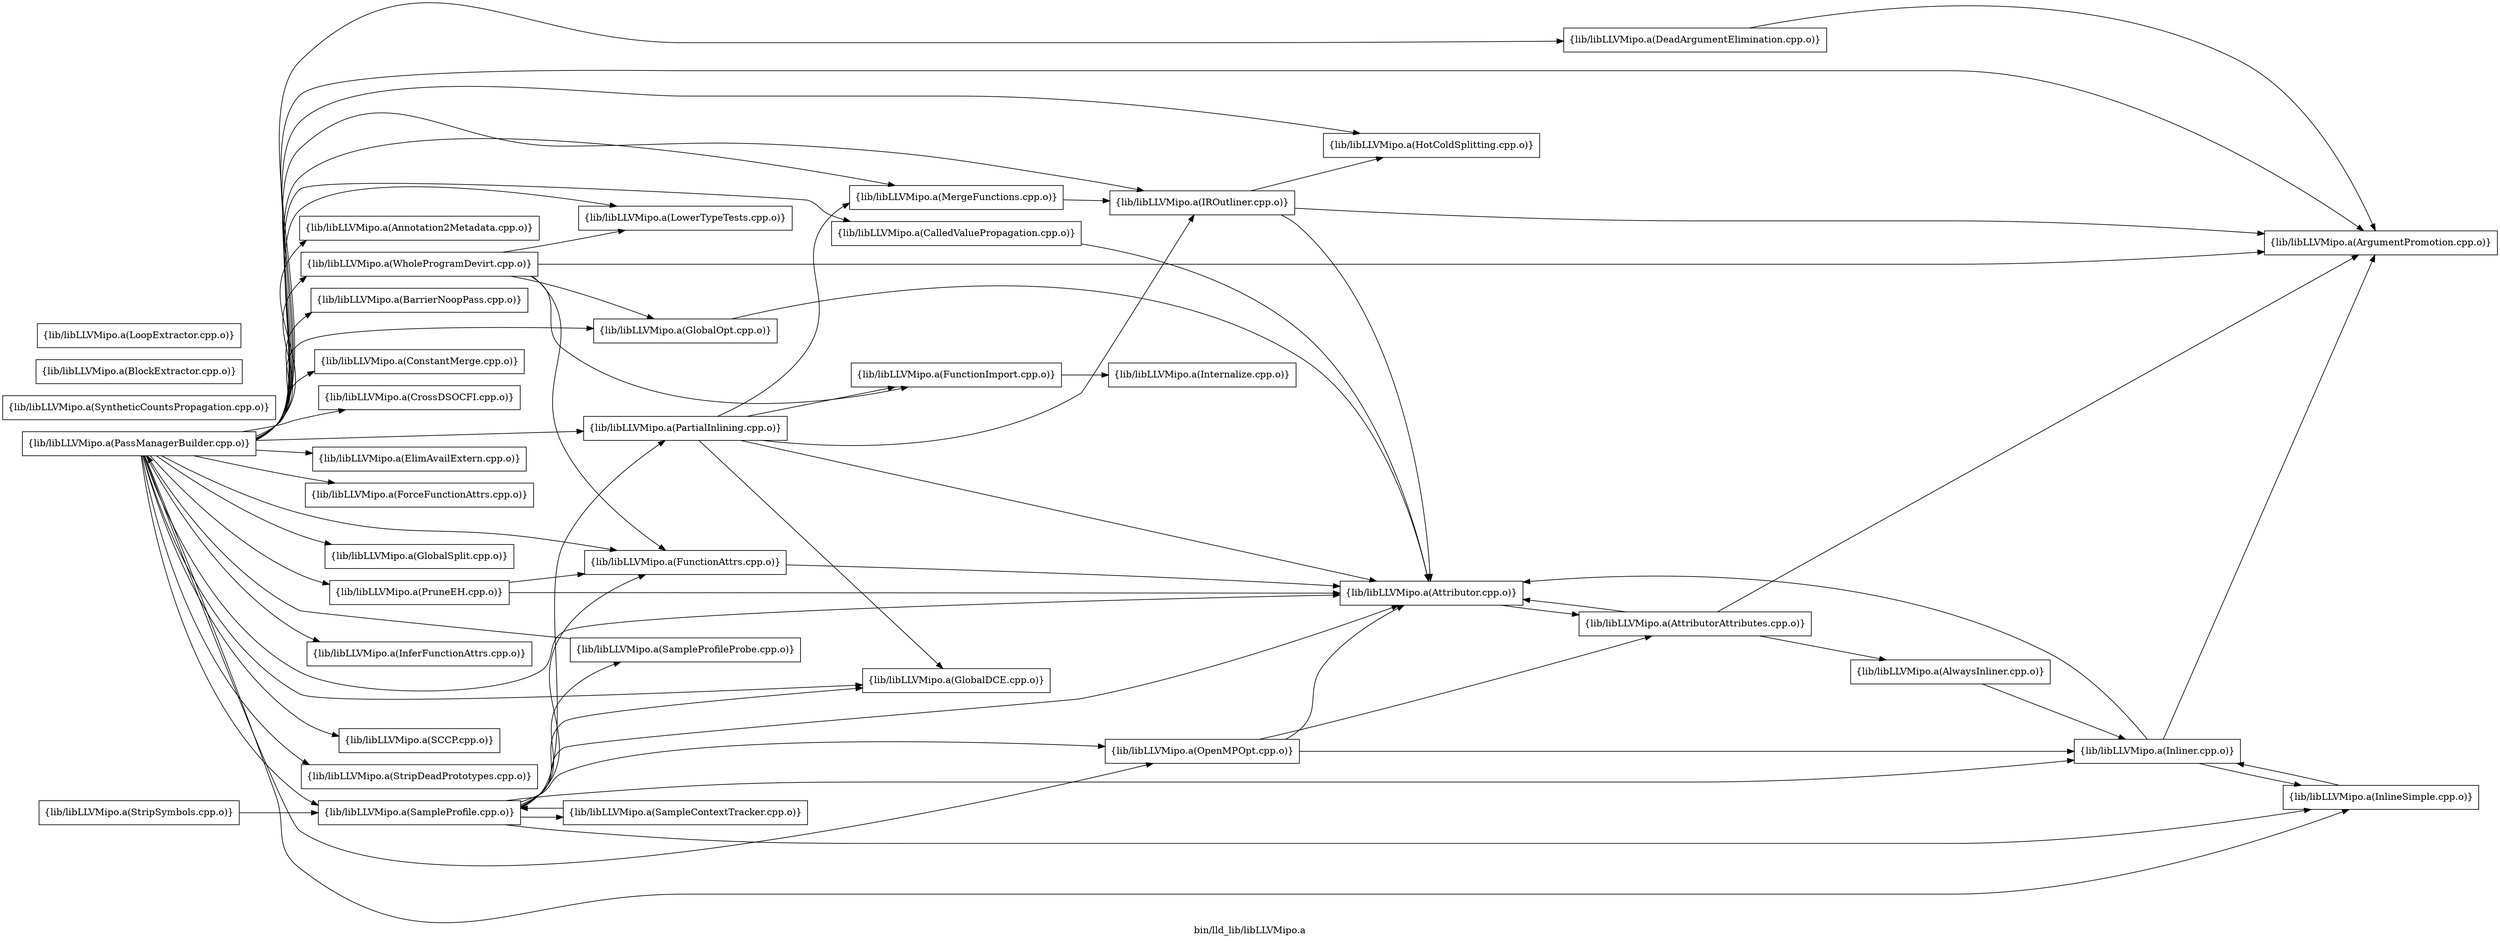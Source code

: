 digraph "bin/lld_lib/libLLVMipo.a" {
	label="bin/lld_lib/libLLVMipo.a";
	rankdir=LR;
	{ rank=same; Node0x561a2e694278;  }

	Node0x561a2e694278 [shape=record,shape=box,group=0,label="{lib/libLLVMipo.a(FunctionImport.cpp.o)}"];
	Node0x561a2e694278 -> Node0x561a2e6805e8;
	Node0x561a2e69c248 [shape=record,shape=box,group=0,label="{lib/libLLVMipo.a(WholeProgramDevirt.cpp.o)}"];
	Node0x561a2e69c248 -> Node0x561a2e68bdf8;
	Node0x561a2e69c248 -> Node0x561a2e693aa8;
	Node0x561a2e69c248 -> Node0x561a2e694278;
	Node0x561a2e69c248 -> Node0x561a2e692978;
	Node0x561a2e69c248 -> Node0x561a2e680098;
	Node0x561a2e690d58 [shape=record,shape=box,group=0,label="{lib/libLLVMipo.a(InlineSimple.cpp.o)}"];
	Node0x561a2e690d58 -> Node0x561a2e679888;
	Node0x561a2e67dbb8 [shape=record,shape=box,group=0,label="{lib/libLLVMipo.a(PassManagerBuilder.cpp.o)}"];
	Node0x561a2e67dbb8 -> Node0x561a2e68b678;
	Node0x561a2e67dbb8 -> Node0x561a2e68bdf8;
	Node0x561a2e67dbb8 -> Node0x561a2e682578;
	Node0x561a2e67dbb8 -> Node0x561a2e6833d8;
	Node0x561a2e67dbb8 -> Node0x561a2e684148;
	Node0x561a2e67dbb8 -> Node0x561a2e684468;
	Node0x561a2e67dbb8 -> Node0x561a2e6851d8;
	Node0x561a2e67dbb8 -> Node0x561a2e685458;
	Node0x561a2e67dbb8 -> Node0x561a2e6953a8;
	Node0x561a2e67dbb8 -> Node0x561a2e694688;
	Node0x561a2e67dbb8 -> Node0x561a2e693aa8;
	Node0x561a2e67dbb8 -> Node0x561a2e6935f8;
	Node0x561a2e67dbb8 -> Node0x561a2e692978;
	Node0x561a2e67dbb8 -> Node0x561a2e691cf8;
	Node0x561a2e67dbb8 -> Node0x561a2e692428;
	Node0x561a2e67dbb8 -> Node0x561a2e691348;
	Node0x561a2e67dbb8 -> Node0x561a2e690b78;
	Node0x561a2e67dbb8 -> Node0x561a2e690d58;
	Node0x561a2e67dbb8 -> Node0x561a2e680098;
	Node0x561a2e67dbb8 -> Node0x561a2e681ad8;
	Node0x561a2e67dbb8 -> Node0x561a2e681d08;
	Node0x561a2e67dbb8 -> Node0x561a2e681628;
	Node0x561a2e67dbb8 -> Node0x561a2e67d578;
	Node0x561a2e67dbb8 -> Node0x561a2e67d848;
	Node0x561a2e67dbb8 -> Node0x561a2e69dff8;
	Node0x561a2e67dbb8 -> Node0x561a2e69d738;
	Node0x561a2e67dbb8 -> Node0x561a2e69c248;
	Node0x561a2e69c9c8 [shape=record,shape=box,group=0,label="{lib/libLLVMipo.a(SyntheticCountsPropagation.cpp.o)}"];
	Node0x561a2e68ae08 [shape=record,shape=box,group=0,label="{lib/libLLVMipo.a(AlwaysInliner.cpp.o)}"];
	Node0x561a2e68ae08 -> Node0x561a2e679888;
	Node0x561a2e68b678 [shape=record,shape=box,group=0,label="{lib/libLLVMipo.a(Annotation2Metadata.cpp.o)}"];
	Node0x561a2e68bdf8 [shape=record,shape=box,group=0,label="{lib/libLLVMipo.a(ArgumentPromotion.cpp.o)}"];
	Node0x561a2e682578 [shape=record,shape=box,group=0,label="{lib/libLLVMipo.a(Attributor.cpp.o)}"];
	Node0x561a2e682578 -> Node0x561a2e682898;
	Node0x561a2e6836f8 [shape=record,shape=box,group=0,label="{lib/libLLVMipo.a(BlockExtractor.cpp.o)}"];
	Node0x561a2e684148 [shape=record,shape=box,group=0,label="{lib/libLLVMipo.a(CalledValuePropagation.cpp.o)}"];
	Node0x561a2e684148 -> Node0x561a2e682578;
	Node0x561a2e684468 [shape=record,shape=box,group=0,label="{lib/libLLVMipo.a(ConstantMerge.cpp.o)}"];
	Node0x561a2e6851d8 [shape=record,shape=box,group=0,label="{lib/libLLVMipo.a(CrossDSOCFI.cpp.o)}"];
	Node0x561a2e685458 [shape=record,shape=box,group=0,label="{lib/libLLVMipo.a(DeadArgumentElimination.cpp.o)}"];
	Node0x561a2e685458 -> Node0x561a2e68bdf8;
	Node0x561a2e6953a8 [shape=record,shape=box,group=0,label="{lib/libLLVMipo.a(ElimAvailExtern.cpp.o)}"];
	Node0x561a2e694688 [shape=record,shape=box,group=0,label="{lib/libLLVMipo.a(ForceFunctionAttrs.cpp.o)}"];
	Node0x561a2e693aa8 [shape=record,shape=box,group=0,label="{lib/libLLVMipo.a(FunctionAttrs.cpp.o)}"];
	Node0x561a2e693aa8 -> Node0x561a2e682578;
	Node0x561a2e6935f8 [shape=record,shape=box,group=0,label="{lib/libLLVMipo.a(GlobalDCE.cpp.o)}"];
	Node0x561a2e692978 [shape=record,shape=box,group=0,label="{lib/libLLVMipo.a(GlobalOpt.cpp.o)}"];
	Node0x561a2e692978 -> Node0x561a2e682578;
	Node0x561a2e691cf8 [shape=record,shape=box,group=0,label="{lib/libLLVMipo.a(GlobalSplit.cpp.o)}"];
	Node0x561a2e692428 [shape=record,shape=box,group=0,label="{lib/libLLVMipo.a(HotColdSplitting.cpp.o)}"];
	Node0x561a2e691348 [shape=record,shape=box,group=0,label="{lib/libLLVMipo.a(IROutliner.cpp.o)}"];
	Node0x561a2e691348 -> Node0x561a2e68bdf8;
	Node0x561a2e691348 -> Node0x561a2e682578;
	Node0x561a2e691348 -> Node0x561a2e692428;
	Node0x561a2e690b78 [shape=record,shape=box,group=0,label="{lib/libLLVMipo.a(InferFunctionAttrs.cpp.o)}"];
	Node0x561a2e679888 [shape=record,shape=box,group=0,label="{lib/libLLVMipo.a(Inliner.cpp.o)}"];
	Node0x561a2e679888 -> Node0x561a2e68bdf8;
	Node0x561a2e679888 -> Node0x561a2e682578;
	Node0x561a2e679888 -> Node0x561a2e690d58;
	Node0x561a2e6805e8 [shape=record,shape=box,group=0,label="{lib/libLLVMipo.a(Internalize.cpp.o)}"];
	Node0x561a2e680818 [shape=record,shape=box,group=0,label="{lib/libLLVMipo.a(LoopExtractor.cpp.o)}"];
	Node0x561a2e680098 [shape=record,shape=box,group=0,label="{lib/libLLVMipo.a(LowerTypeTests.cpp.o)}"];
	Node0x561a2e681ad8 [shape=record,shape=box,group=0,label="{lib/libLLVMipo.a(MergeFunctions.cpp.o)}"];
	Node0x561a2e681ad8 -> Node0x561a2e691348;
	Node0x561a2e681d08 [shape=record,shape=box,group=0,label="{lib/libLLVMipo.a(OpenMPOpt.cpp.o)}"];
	Node0x561a2e681d08 -> Node0x561a2e682578;
	Node0x561a2e681d08 -> Node0x561a2e682898;
	Node0x561a2e681d08 -> Node0x561a2e679888;
	Node0x561a2e681628 [shape=record,shape=box,group=0,label="{lib/libLLVMipo.a(PartialInlining.cpp.o)}"];
	Node0x561a2e681628 -> Node0x561a2e682578;
	Node0x561a2e681628 -> Node0x561a2e694278;
	Node0x561a2e681628 -> Node0x561a2e6935f8;
	Node0x561a2e681628 -> Node0x561a2e691348;
	Node0x561a2e681628 -> Node0x561a2e681ad8;
	Node0x561a2e67d848 [shape=record,shape=box,group=0,label="{lib/libLLVMipo.a(SampleProfile.cpp.o)}"];
	Node0x561a2e67d848 -> Node0x561a2e682578;
	Node0x561a2e67d848 -> Node0x561a2e693aa8;
	Node0x561a2e67d848 -> Node0x561a2e6935f8;
	Node0x561a2e67d848 -> Node0x561a2e690d58;
	Node0x561a2e67d848 -> Node0x561a2e679888;
	Node0x561a2e67d848 -> Node0x561a2e681d08;
	Node0x561a2e67d848 -> Node0x561a2e681628;
	Node0x561a2e67d848 -> Node0x561a2e67f878;
	Node0x561a2e67d848 -> Node0x561a2e69e688;
	Node0x561a2e69e688 [shape=record,shape=box,group=0,label="{lib/libLLVMipo.a(SampleProfileProbe.cpp.o)}"];
	Node0x561a2e69e688 -> Node0x561a2e67dbb8;
	Node0x561a2e69dff8 [shape=record,shape=box,group=0,label="{lib/libLLVMipo.a(SCCP.cpp.o)}"];
	Node0x561a2e69d738 [shape=record,shape=box,group=0,label="{lib/libLLVMipo.a(StripDeadPrototypes.cpp.o)}"];
	Node0x561a2e69d148 [shape=record,shape=box,group=0,label="{lib/libLLVMipo.a(StripSymbols.cpp.o)}"];
	Node0x561a2e69d148 -> Node0x561a2e67d848;
	Node0x561a2e6833d8 [shape=record,shape=box,group=0,label="{lib/libLLVMipo.a(BarrierNoopPass.cpp.o)}"];
	Node0x561a2e682898 [shape=record,shape=box,group=0,label="{lib/libLLVMipo.a(AttributorAttributes.cpp.o)}"];
	Node0x561a2e682898 -> Node0x561a2e68ae08;
	Node0x561a2e682898 -> Node0x561a2e68bdf8;
	Node0x561a2e682898 -> Node0x561a2e682578;
	Node0x561a2e67d578 [shape=record,shape=box,group=0,label="{lib/libLLVMipo.a(PruneEH.cpp.o)}"];
	Node0x561a2e67d578 -> Node0x561a2e682578;
	Node0x561a2e67d578 -> Node0x561a2e693aa8;
	Node0x561a2e67f878 [shape=record,shape=box,group=0,label="{lib/libLLVMipo.a(SampleContextTracker.cpp.o)}"];
	Node0x561a2e67f878 -> Node0x561a2e67d848;
}
